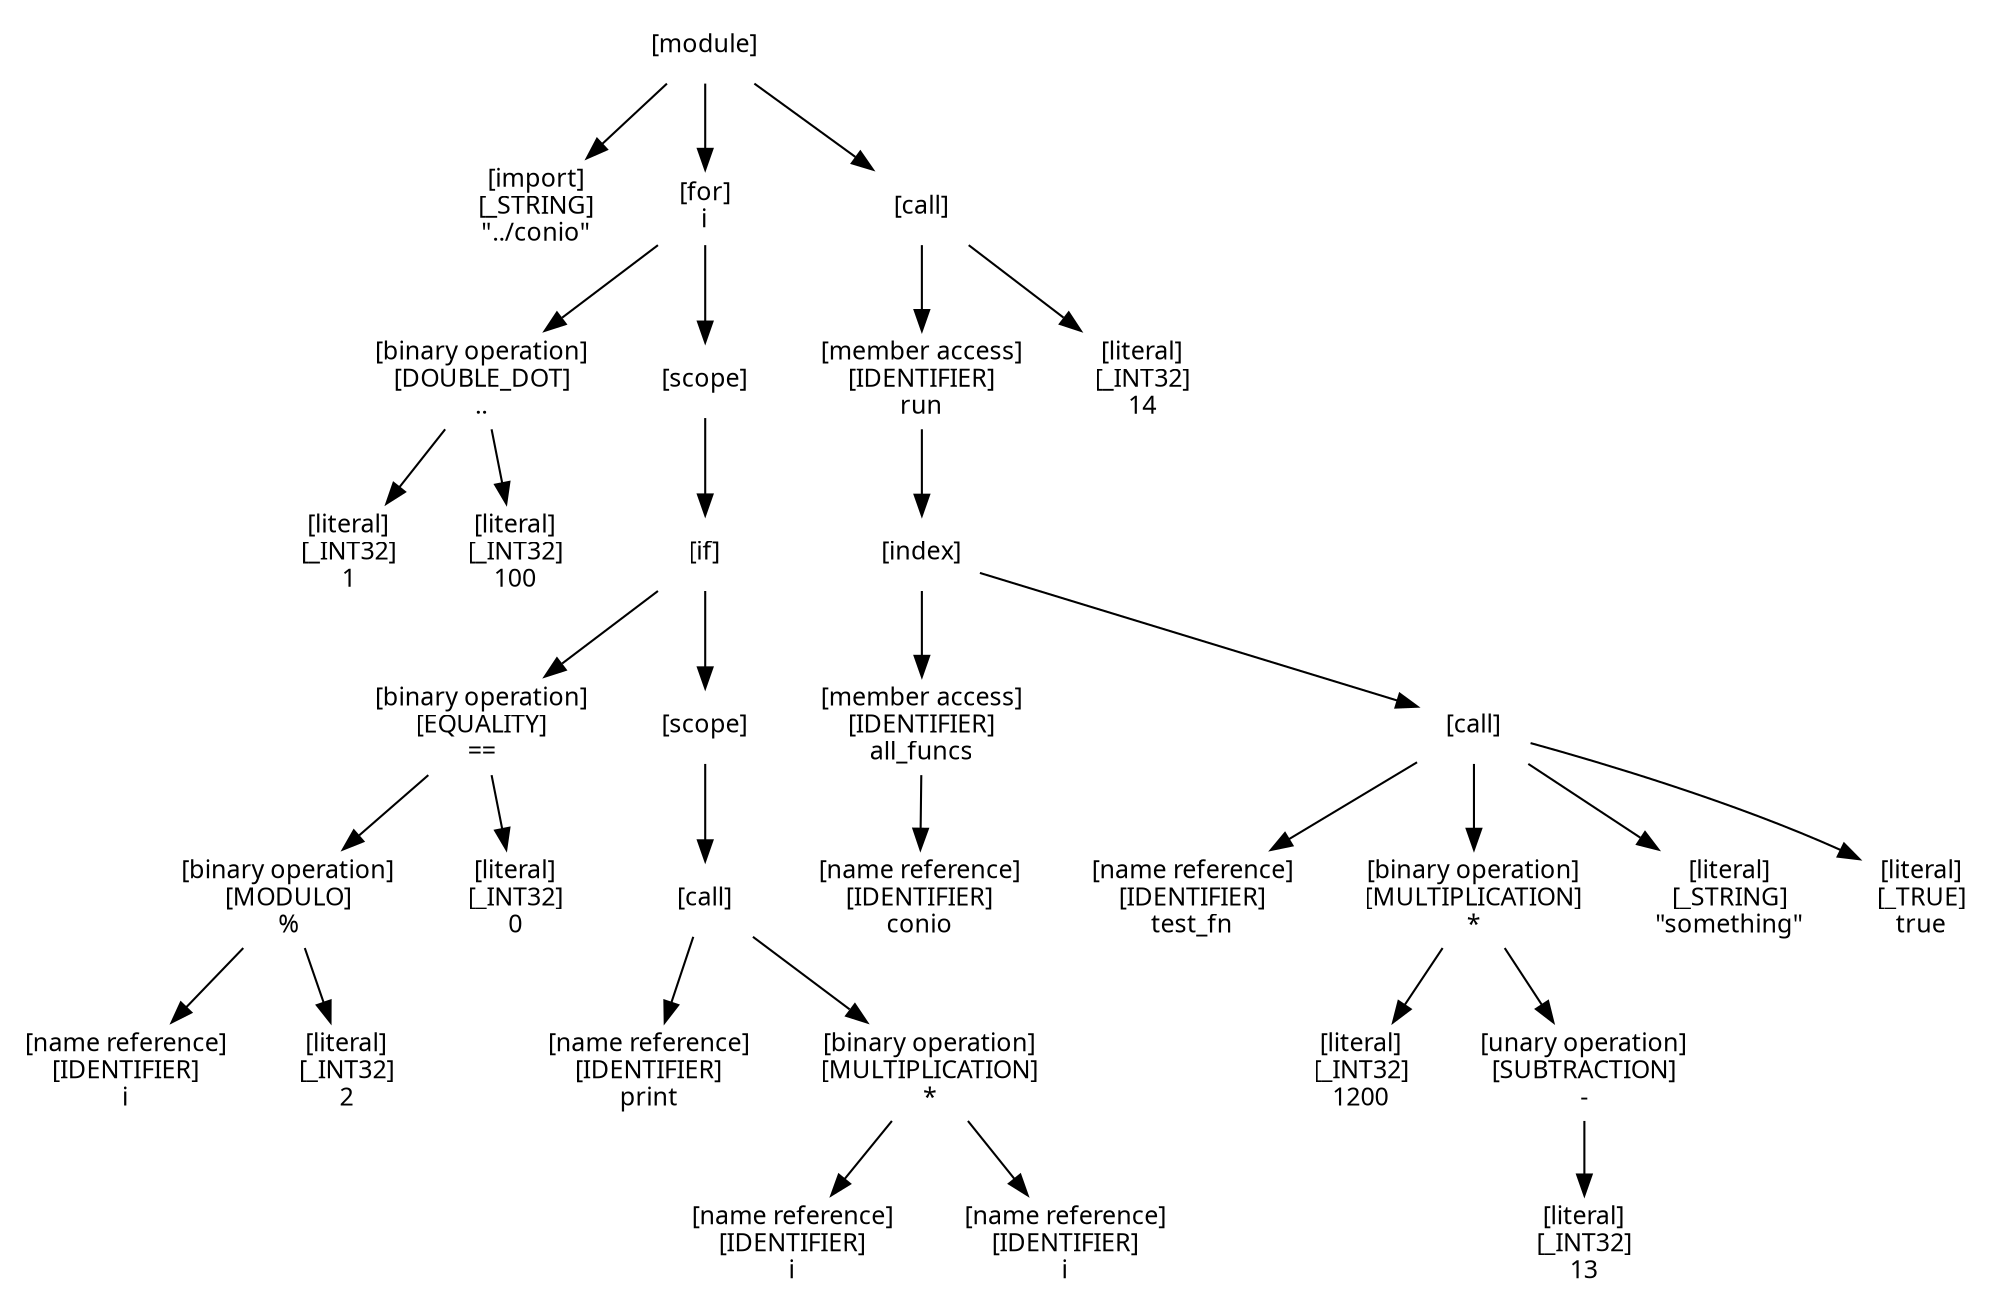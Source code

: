 strict digraph {
	graph [dpi=300];
	node [shape=plaintext fontname="Source Code Pro" fontsize=12];
	ptr02B74C48 [label="[module]"];
	ptr02B74C48 -> { ptr02B74CA8 ptr02B74D08 ptr02B7F390 };
	ptr02B74CA8 [label="[import]\n[_STRING]\n\"../conio\""];
	ptr02B74D08 [label="[for]\ni"];
	ptr02B74D08 -> { ptr02BA5FA0 ptr02BA3460 };
	ptr02BA5FA0 [label="[binary operation]\n[DOUBLE_DOT]\n.."];
	ptr02BA5FA0 -> { ptr02BA3050 ptr02BA30A0 };
	ptr02BA3050 [label="[literal]\n[_INT32]\n1"];
	ptr02BA30A0 [label="[literal]\n[_INT32]\n100"];
	ptr02BA3460 [label="[scope]"];
	ptr02BA3460 -> { ptr02B7B828 };
	ptr02B7B828 [label="[if]"];
	ptr02B7B828 -> { ptr02B7E028 ptr02BA33C0 };
	ptr02B7E028 [label="[binary operation]\n[EQUALITY]\n=="];
	ptr02B7E028 -> { ptr02B7E550 ptr02BA3640 };
	ptr02B7E550 [label="[binary operation]\n[MODULO]\n%"];
	ptr02B7E550 -> { ptr02BA3550 ptr02BA31E0 };
	ptr02BA3550 [label="[name reference]\n[IDENTIFIER]\ni"];
	ptr02BA31E0 [label="[literal]\n[_INT32]\n2"];
	ptr02BA3640 [label="[literal]\n[_INT32]\n0"];
	ptr02BA33C0 [label="[scope]"];
	ptr02BA33C0 -> { ptr02BA3280 };
	ptr02BA3280 [label="[call]"];
	ptr02BA3280 -> { ptr02BA3230 ptr02B7E600 };
	ptr02BA3230 [label="[name reference]\n[IDENTIFIER]\nprint"];
	ptr02B7E600 [label="[binary operation]\n[MULTIPLICATION]\n*"];
	ptr02B7E600 -> { ptr02BA30F0 ptr02BA3140 };
	ptr02BA30F0 [label="[name reference]\n[IDENTIFIER]\ni"];
	ptr02BA3140 [label="[name reference]\n[IDENTIFIER]\ni"];
	ptr02B7F390 [label="[call]"];
	ptr02B7F390 -> { ptr02B7F4D0 ptr02B7F890 };
	ptr02B7F4D0 [label="[member access]\n[IDENTIFIER]\nrun"];
	ptr02B7F4D0 -> { ptr02B7B168 };
	ptr02B7B168 [label="[index]"];
	ptr02B7B168 -> { ptr02BA32D0 ptr02BA3730 };
	ptr02BA32D0 [label="[member access]\n[IDENTIFIER]\nall_funcs"];
	ptr02BA32D0 -> { ptr02BA3690 };
	ptr02BA3690 [label="[name reference]\n[IDENTIFIER]\nconio"];
	ptr02BA3730 [label="[call]"];
	ptr02BA3730 -> { ptr02BA35F0 ptr02B7E3F0 ptr02B7F660 ptr02B7F570 };
	ptr02BA35F0 [label="[name reference]\n[IDENTIFIER]\ntest_fn"];
	ptr02B7E3F0 [label="[binary operation]\n[MULTIPLICATION]\n*"];
	ptr02B7E3F0 -> { ptr02BA3320 ptr02BA2FB0 };
	ptr02BA3320 [label="[literal]\n[_INT32]\n1200"];
	ptr02BA2FB0 [label="[unary operation]\n[SUBTRACTION]\n-"];
	ptr02BA2FB0 -> { ptr02B7F520 };
	ptr02B7F520 [label="[literal]\n[_INT32]\n13"];
	ptr02B7F660 [label="[literal]\n[_STRING]\n\"something\""];
	ptr02B7F570 [label="[literal]\n[_TRUE]\ntrue"];
	ptr02B7F890 [label="[literal]\n[_INT32]\n14"];
}
